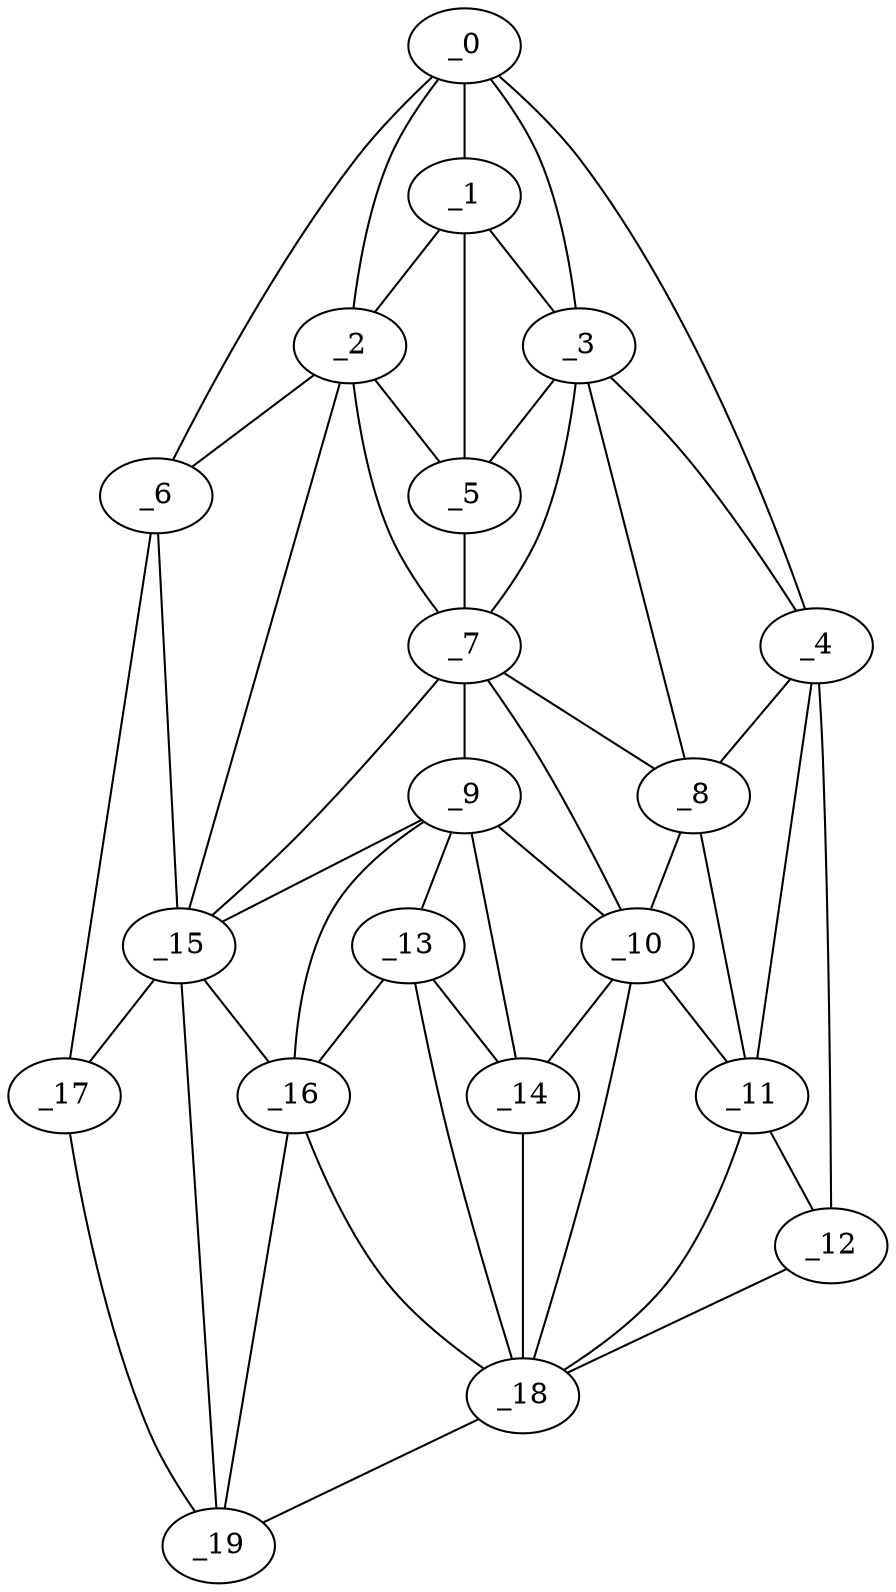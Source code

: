 graph "obj39__95.gxl" {
	_0	 [x=31,
		y=33];
	_1	 [x=33,
		y=45];
	_0 -- _1	 [valence=1];
	_2	 [x=35,
		y=29];
	_0 -- _2	 [valence=1];
	_3	 [x=35,
		y=79];
	_0 -- _3	 [valence=2];
	_4	 [x=36,
		y=115];
	_0 -- _4	 [valence=1];
	_6	 [x=47,
		y=3];
	_0 -- _6	 [valence=1];
	_1 -- _2	 [valence=1];
	_1 -- _3	 [valence=2];
	_5	 [x=40,
		y=53];
	_1 -- _5	 [valence=2];
	_2 -- _5	 [valence=2];
	_2 -- _6	 [valence=2];
	_7	 [x=49,
		y=58];
	_2 -- _7	 [valence=1];
	_15	 [x=88,
		y=39];
	_2 -- _15	 [valence=1];
	_3 -- _4	 [valence=1];
	_3 -- _5	 [valence=2];
	_3 -- _7	 [valence=2];
	_8	 [x=51,
		y=95];
	_3 -- _8	 [valence=1];
	_4 -- _8	 [valence=1];
	_11	 [x=86,
		y=118];
	_4 -- _11	 [valence=2];
	_12	 [x=86,
		y=123];
	_4 -- _12	 [valence=1];
	_5 -- _7	 [valence=2];
	_6 -- _15	 [valence=2];
	_17	 [x=94,
		y=5];
	_6 -- _17	 [valence=1];
	_7 -- _8	 [valence=2];
	_9	 [x=81,
		y=56];
	_7 -- _9	 [valence=2];
	_10	 [x=81,
		y=82];
	_7 -- _10	 [valence=2];
	_7 -- _15	 [valence=2];
	_8 -- _10	 [valence=1];
	_8 -- _11	 [valence=2];
	_9 -- _10	 [valence=1];
	_13	 [x=87,
		y=54];
	_9 -- _13	 [valence=1];
	_14	 [x=87,
		y=81];
	_9 -- _14	 [valence=2];
	_9 -- _15	 [valence=2];
	_16	 [x=89,
		y=46];
	_9 -- _16	 [valence=2];
	_10 -- _11	 [valence=1];
	_10 -- _14	 [valence=2];
	_18	 [x=95,
		y=93];
	_10 -- _18	 [valence=1];
	_11 -- _12	 [valence=2];
	_11 -- _18	 [valence=2];
	_12 -- _18	 [valence=1];
	_13 -- _14	 [valence=2];
	_13 -- _16	 [valence=2];
	_13 -- _18	 [valence=1];
	_14 -- _18	 [valence=2];
	_15 -- _16	 [valence=2];
	_15 -- _17	 [valence=2];
	_19	 [x=98,
		y=11];
	_15 -- _19	 [valence=2];
	_16 -- _18	 [valence=2];
	_16 -- _19	 [valence=1];
	_17 -- _19	 [valence=1];
	_18 -- _19	 [valence=1];
}
